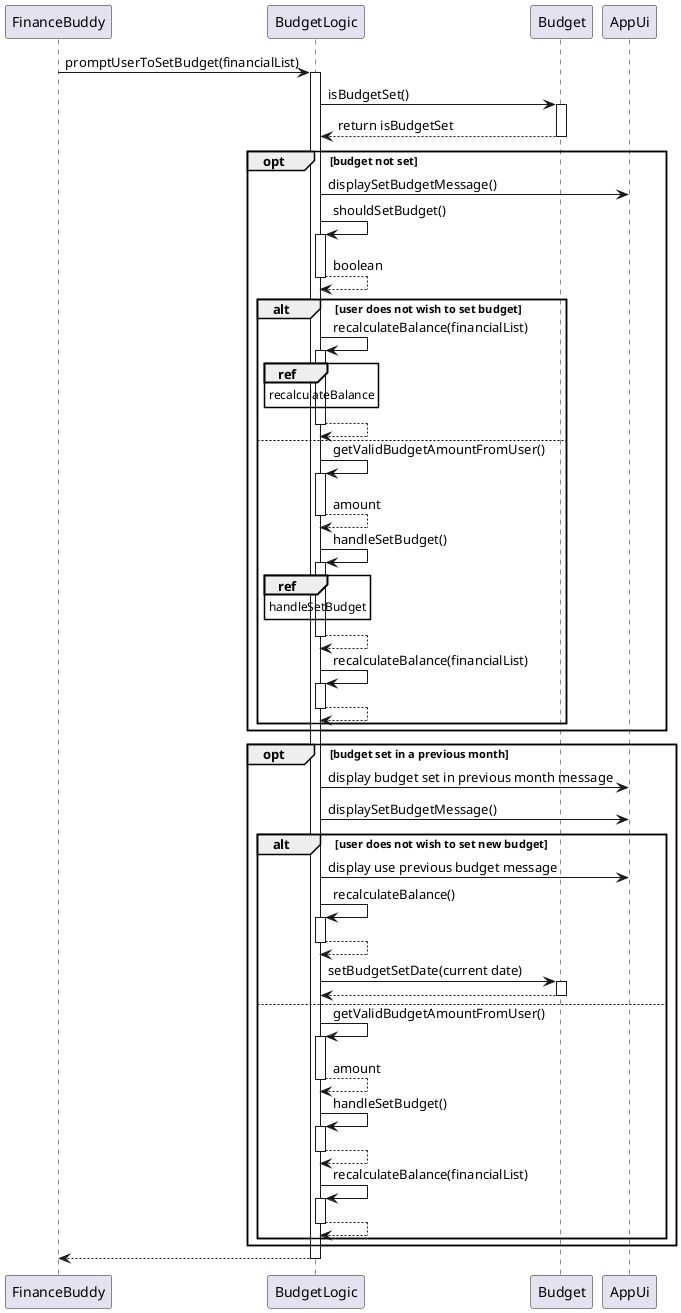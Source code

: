 @startuml

participant FinanceBuddy
participant BudgetLogic
participant Budget
participant AppUi

FinanceBuddy -> BudgetLogic: promptUserToSetBudget(financialList)
activate BudgetLogic
BudgetLogic -> Budget: isBudgetSet()
activate Budget
Budget --> BudgetLogic: return isBudgetSet
deactivate Budget

opt budget not set
    BudgetLogic -> AppUi: displaySetBudgetMessage()
    BudgetLogic -> BudgetLogic: shouldSetBudget()
    activate BudgetLogic
    return boolean
    alt user does not wish to set budget
        BudgetLogic -> BudgetLogic: recalculateBalance(financialList)
        activate BudgetLogic
        ref over BudgetLogic
        recalculateBalance
        end
        return
    else
        BudgetLogic -> BudgetLogic: getValidBudgetAmountFromUser()
        activate BudgetLogic
        return amount
        BudgetLogic -> BudgetLogic: handleSetBudget()
        activate BudgetLogic
        ref over BudgetLogic
        handleSetBudget
        end
        return
        BudgetLogic -> BudgetLogic: recalculateBalance(financialList)
        activate BudgetLogic
        return
    end
end
opt budget set in a previous month
    BudgetLogic -> AppUi: display budget set in previous month message
    BudgetLogic -> AppUi: displaySetBudgetMessage()
    alt user does not wish to set new budget
        BudgetLogic -> AppUi: display use previous budget message
        BudgetLogic -> BudgetLogic: recalculateBalance()
        activate BudgetLogic
        return
        BudgetLogic -> Budget: setBudgetSetDate(current date)
        activate Budget
        return
    else
        BudgetLogic -> BudgetLogic: getValidBudgetAmountFromUser()
        activate BudgetLogic
        return amount
        BudgetLogic -> BudgetLogic: handleSetBudget()
        activate BudgetLogic
        return
        BudgetLogic -> BudgetLogic: recalculateBalance(financialList)
        activate BudgetLogic
        return
    end
end

return
@enduml